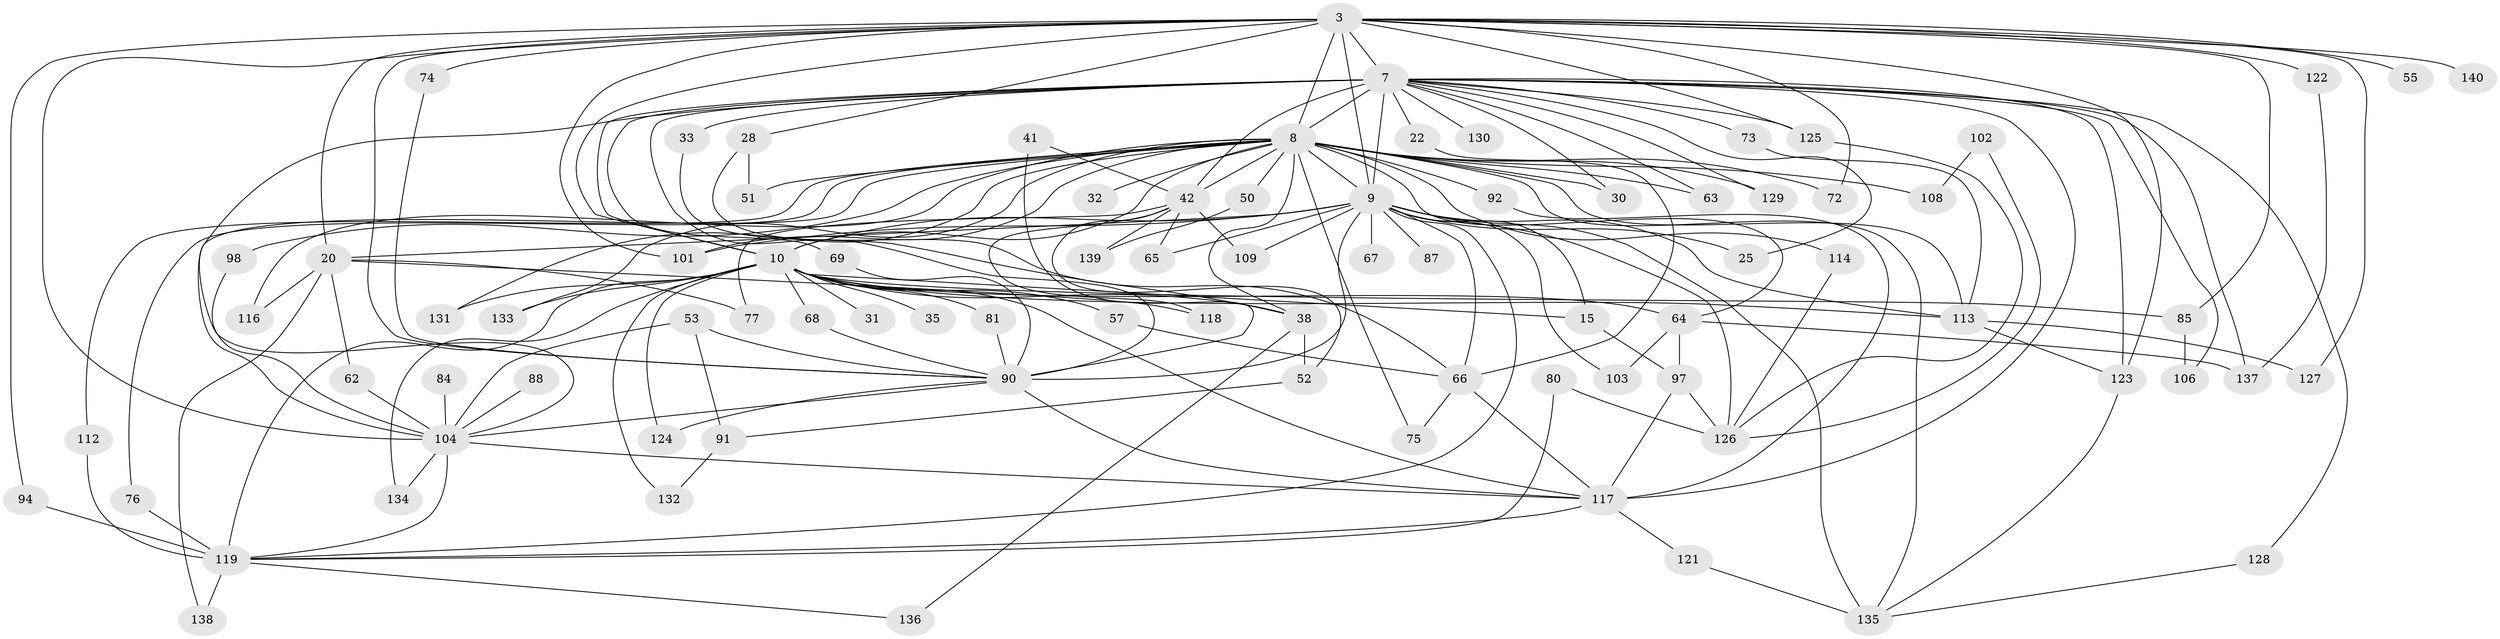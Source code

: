 // original degree distribution, {19: 0.007142857142857143, 21: 0.014285714285714285, 20: 0.014285714285714285, 29: 0.007142857142857143, 22: 0.014285714285714285, 30: 0.007142857142857143, 17: 0.007142857142857143, 3: 0.15, 8: 0.014285714285714285, 10: 0.007142857142857143, 9: 0.014285714285714285, 4: 0.05714285714285714, 7: 0.014285714285714285, 2: 0.5857142857142857, 6: 0.03571428571428571, 5: 0.04285714285714286, 12: 0.007142857142857143}
// Generated by graph-tools (version 1.1) at 2025/48/03/04/25 21:48:22]
// undirected, 84 vertices, 169 edges
graph export_dot {
graph [start="1"]
  node [color=gray90,style=filled];
  3 [super="+1"];
  7 [super="+2"];
  8 [super="+6"];
  9 [super="+4"];
  10 [super="+5"];
  15;
  20 [super="+12"];
  22;
  25;
  28 [super="+19"];
  30;
  31;
  32;
  33;
  35;
  38 [super="+26"];
  41;
  42 [super="+34"];
  50;
  51;
  52;
  53;
  55;
  57;
  62;
  63;
  64;
  65;
  66 [super="+14+45"];
  67;
  68;
  69;
  72;
  73;
  74;
  75;
  76;
  77;
  80;
  81;
  84;
  85 [super="+17"];
  87;
  88;
  90 [super="+39+44+40"];
  91 [super="+70"];
  92 [super="+82"];
  94;
  97 [super="+48+71"];
  98;
  101 [super="+11"];
  102;
  103;
  104 [super="+100+96+99+49"];
  106 [super="+43"];
  108;
  109;
  112;
  113 [super="+111+95"];
  114;
  116;
  117 [super="+56+60+93+59+78+79"];
  118;
  119 [super="+47+37"];
  121;
  122;
  123 [super="+107+110"];
  124 [super="+83"];
  125 [super="+46"];
  126 [super="+24"];
  127;
  128;
  129;
  130;
  131;
  132;
  133 [super="+120"];
  134;
  135 [super="+115+105"];
  136;
  137 [super="+86"];
  138;
  139;
  140;
  3 -- 7 [weight=4];
  3 -- 8 [weight=4];
  3 -- 9 [weight=4];
  3 -- 10 [weight=4];
  3 -- 28 [weight=2];
  3 -- 55 [weight=2];
  3 -- 72;
  3 -- 74;
  3 -- 127;
  3 -- 140 [weight=2];
  3 -- 20 [weight=2];
  3 -- 94;
  3 -- 101;
  3 -- 122;
  3 -- 85;
  3 -- 123 [weight=2];
  3 -- 125;
  3 -- 90;
  3 -- 104 [weight=2];
  7 -- 8 [weight=4];
  7 -- 9 [weight=4];
  7 -- 10 [weight=4];
  7 -- 22;
  7 -- 25;
  7 -- 63;
  7 -- 73;
  7 -- 90;
  7 -- 117;
  7 -- 123 [weight=2];
  7 -- 125;
  7 -- 130 [weight=2];
  7 -- 137 [weight=2];
  7 -- 128;
  7 -- 129;
  7 -- 69;
  7 -- 30;
  7 -- 33;
  7 -- 106 [weight=2];
  7 -- 42;
  7 -- 104 [weight=3];
  8 -- 9 [weight=4];
  8 -- 10 [weight=4];
  8 -- 30;
  8 -- 32 [weight=2];
  8 -- 42 [weight=3];
  8 -- 50 [weight=2];
  8 -- 72;
  8 -- 75;
  8 -- 76;
  8 -- 92 [weight=2];
  8 -- 108;
  8 -- 112;
  8 -- 116;
  8 -- 129;
  8 -- 131;
  8 -- 133 [weight=2];
  8 -- 64;
  8 -- 98;
  8 -- 38 [weight=2];
  8 -- 113 [weight=3];
  8 -- 51;
  8 -- 114;
  8 -- 63;
  8 -- 101;
  8 -- 135;
  8 -- 104 [weight=2];
  9 -- 10 [weight=4];
  9 -- 87 [weight=2];
  9 -- 109;
  9 -- 65;
  9 -- 67;
  9 -- 135 [weight=2];
  9 -- 15;
  9 -- 25;
  9 -- 103;
  9 -- 126 [weight=3];
  9 -- 20;
  9 -- 66 [weight=2];
  9 -- 119 [weight=2];
  9 -- 101;
  9 -- 90 [weight=4];
  9 -- 113 [weight=3];
  10 -- 31 [weight=2];
  10 -- 35 [weight=2];
  10 -- 64;
  10 -- 68;
  10 -- 131;
  10 -- 134;
  10 -- 132;
  10 -- 15;
  10 -- 81;
  10 -- 85 [weight=2];
  10 -- 119 [weight=4];
  10 -- 57;
  10 -- 124;
  10 -- 133;
  10 -- 38;
  10 -- 117 [weight=2];
  10 -- 113;
  15 -- 97;
  20 -- 138;
  20 -- 77;
  20 -- 116;
  20 -- 118;
  20 -- 62;
  22 -- 66;
  28 -- 66 [weight=2];
  28 -- 51;
  33 -- 38;
  38 -- 52;
  38 -- 136;
  41 -- 42;
  41 -- 90;
  42 -- 77;
  42 -- 65;
  42 -- 139;
  42 -- 109;
  42 -- 52;
  42 -- 118;
  50 -- 139;
  52 -- 91;
  53 -- 91 [weight=2];
  53 -- 90;
  53 -- 104;
  57 -- 66;
  62 -- 104;
  64 -- 97 [weight=2];
  64 -- 103;
  64 -- 137;
  66 -- 75;
  66 -- 117;
  68 -- 90;
  69 -- 90;
  73 -- 113;
  74 -- 90;
  76 -- 119;
  80 -- 126;
  80 -- 119;
  81 -- 90;
  84 -- 104 [weight=2];
  85 -- 106;
  88 -- 104 [weight=2];
  90 -- 124 [weight=2];
  90 -- 117;
  90 -- 104;
  91 -- 132;
  92 -- 117;
  94 -- 119;
  97 -- 126;
  97 -- 117;
  98 -- 104;
  102 -- 108;
  102 -- 126;
  104 -- 119;
  104 -- 134;
  104 -- 117 [weight=2];
  112 -- 119;
  113 -- 123;
  113 -- 127;
  114 -- 126;
  117 -- 121;
  117 -- 119;
  119 -- 136;
  119 -- 138;
  121 -- 135;
  122 -- 137;
  123 -- 135;
  125 -- 126;
  128 -- 135;
}
